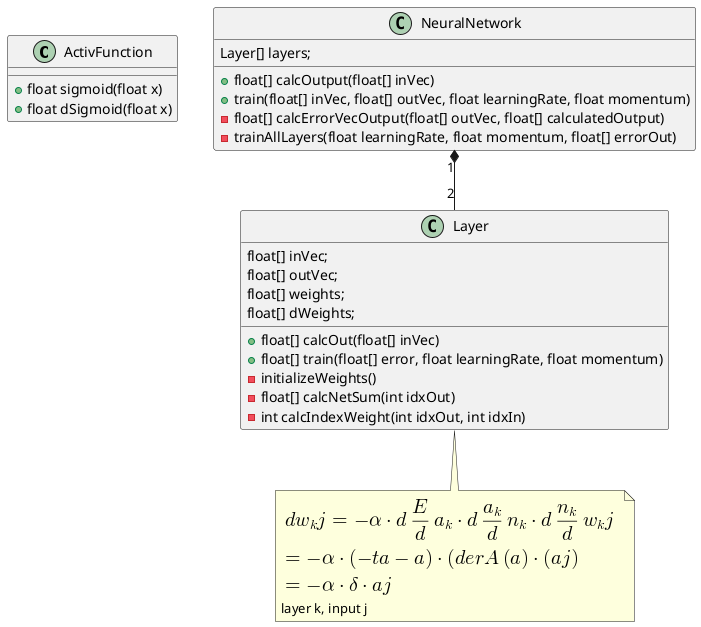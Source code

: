 @startuml
class ActivFunction {
+ float sigmoid(float x)
+ float dSigmoid(float x)
}

class Layer {
    float[] inVec;
    float[] outVec;
    float[] weights;
    float[] dWeights;

    + float[] calcOut(float[] inVec)
    + float[] train(float[] error, float learningRate, float momentum)
    - initializeWeights()
    - float[] calcNetSum(int idxOut)
    - int calcIndexWeight(int idxOut, int idxIn)
}

note bottom
<math>  dw_kj=-alpha*dE/da_k*da_k/dn_k*dn_k/dw_kj </math>
<math>  =-alpha*(-ta-a)*(derA(a)*(aj) </math>
<math>  =-alpha*delta*aj </math>
layer k, input j
end note

class NeuralNetwork {
    Layer[] layers;

    + float[] calcOutput(float[] inVec)
    + train(float[] inVec, float[] outVec, float learningRate, float momentum)
    - float[] calcErrorVecOutput(float[] outVec, float[] calculatedOutput)
    - trainAllLayers(float learningRate, float momentum, float[] errorOut)

}



NeuralNetwork "1" *-- "2" Layer

@enduml

